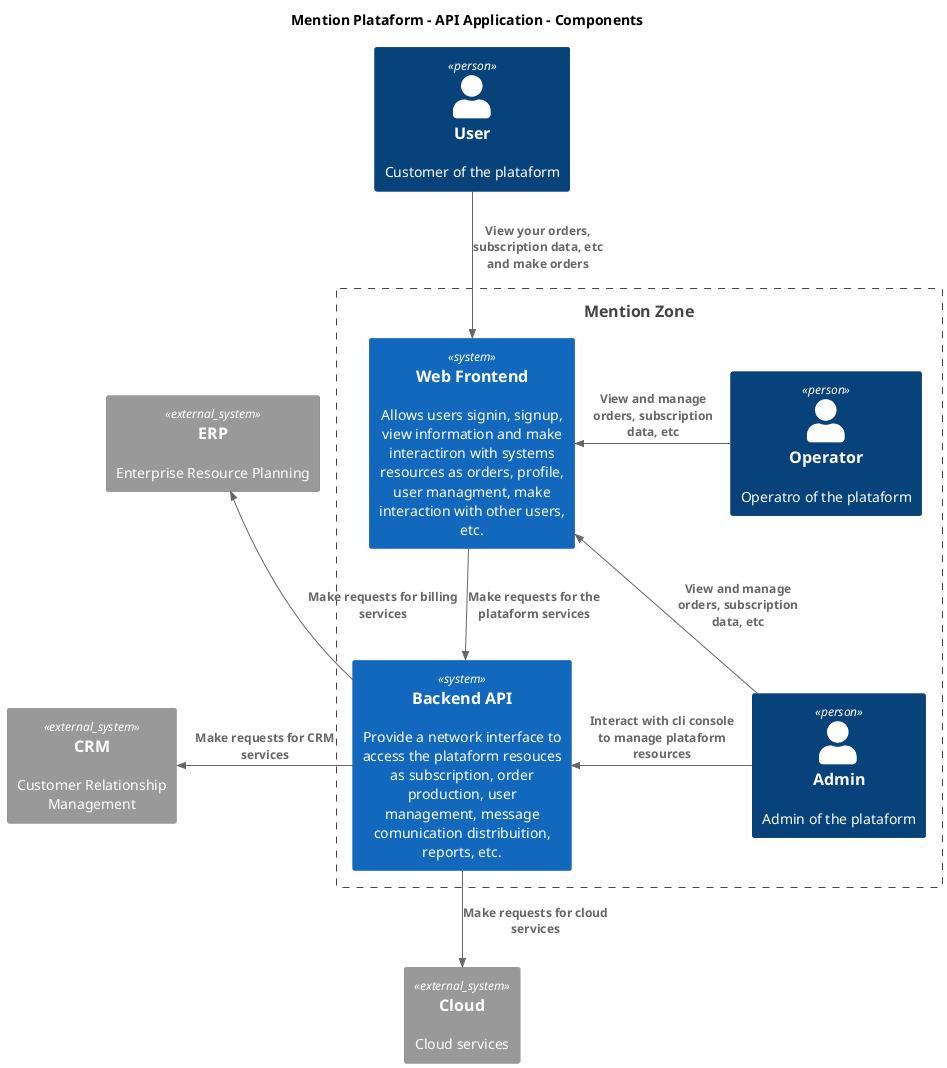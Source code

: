 @startuml Mention Plataform
set separator none
title Mention Plataform - API Application - Components

' top to bottom direction
' left to right direction

!include <C4/C4>
!include <C4/C4_Context>

AddBoundaryTag("Mention Plataform")
Boundary(mention_zone, "Mention Zone") {
    Person(Operator, "Operator", "Operatro of the plataform", $tags="")
    Person(Admin, "Admin", "Admin of the plataform", $tags="")
    System(Frontend, "Web Frontend", "Allows users signin, signup, view information and make interactiron with systems resources as orders, profile, user managment, make interaction with other users, etc.", $tags="")
    System(Backend, "Backend API", "Provide a network interface to access the plataform resouces as subscription, order production, user management, message comunication distribuition, reports, etc.", $tags="")
}

Person(User, "User", "Customer of the plataform", $tags="")
System_Ext(Cloud, "Cloud", "Cloud services", $tags="")
System_Ext(ERP, "ERP", "Enterprise Resource Planning", $tags="")
System_Ext(CRM, "CRM", "Customer Relationship Management", $tags="")

Rel_D(User, Frontend, "View your orders, subscription data, etc and make orders")
Rel_D(Frontend, Backend, "Make requests for the plataform services")
Rel_L(Operator, Frontend, "View and manage orders, subscription data, etc")
Rel_R(Admin, Frontend, "View and manage orders, subscription data, etc")
Rel_L(Admin, Backend, "Interact with cli console to manage plataform resources")
Rel_U(Backend, ERP, "Make requests for billing services")
Rel_L(Backend, CRM, "Make requests for CRM services")
Rel_D(Backend, Cloud, "Make requests for cloud services")

@enduml